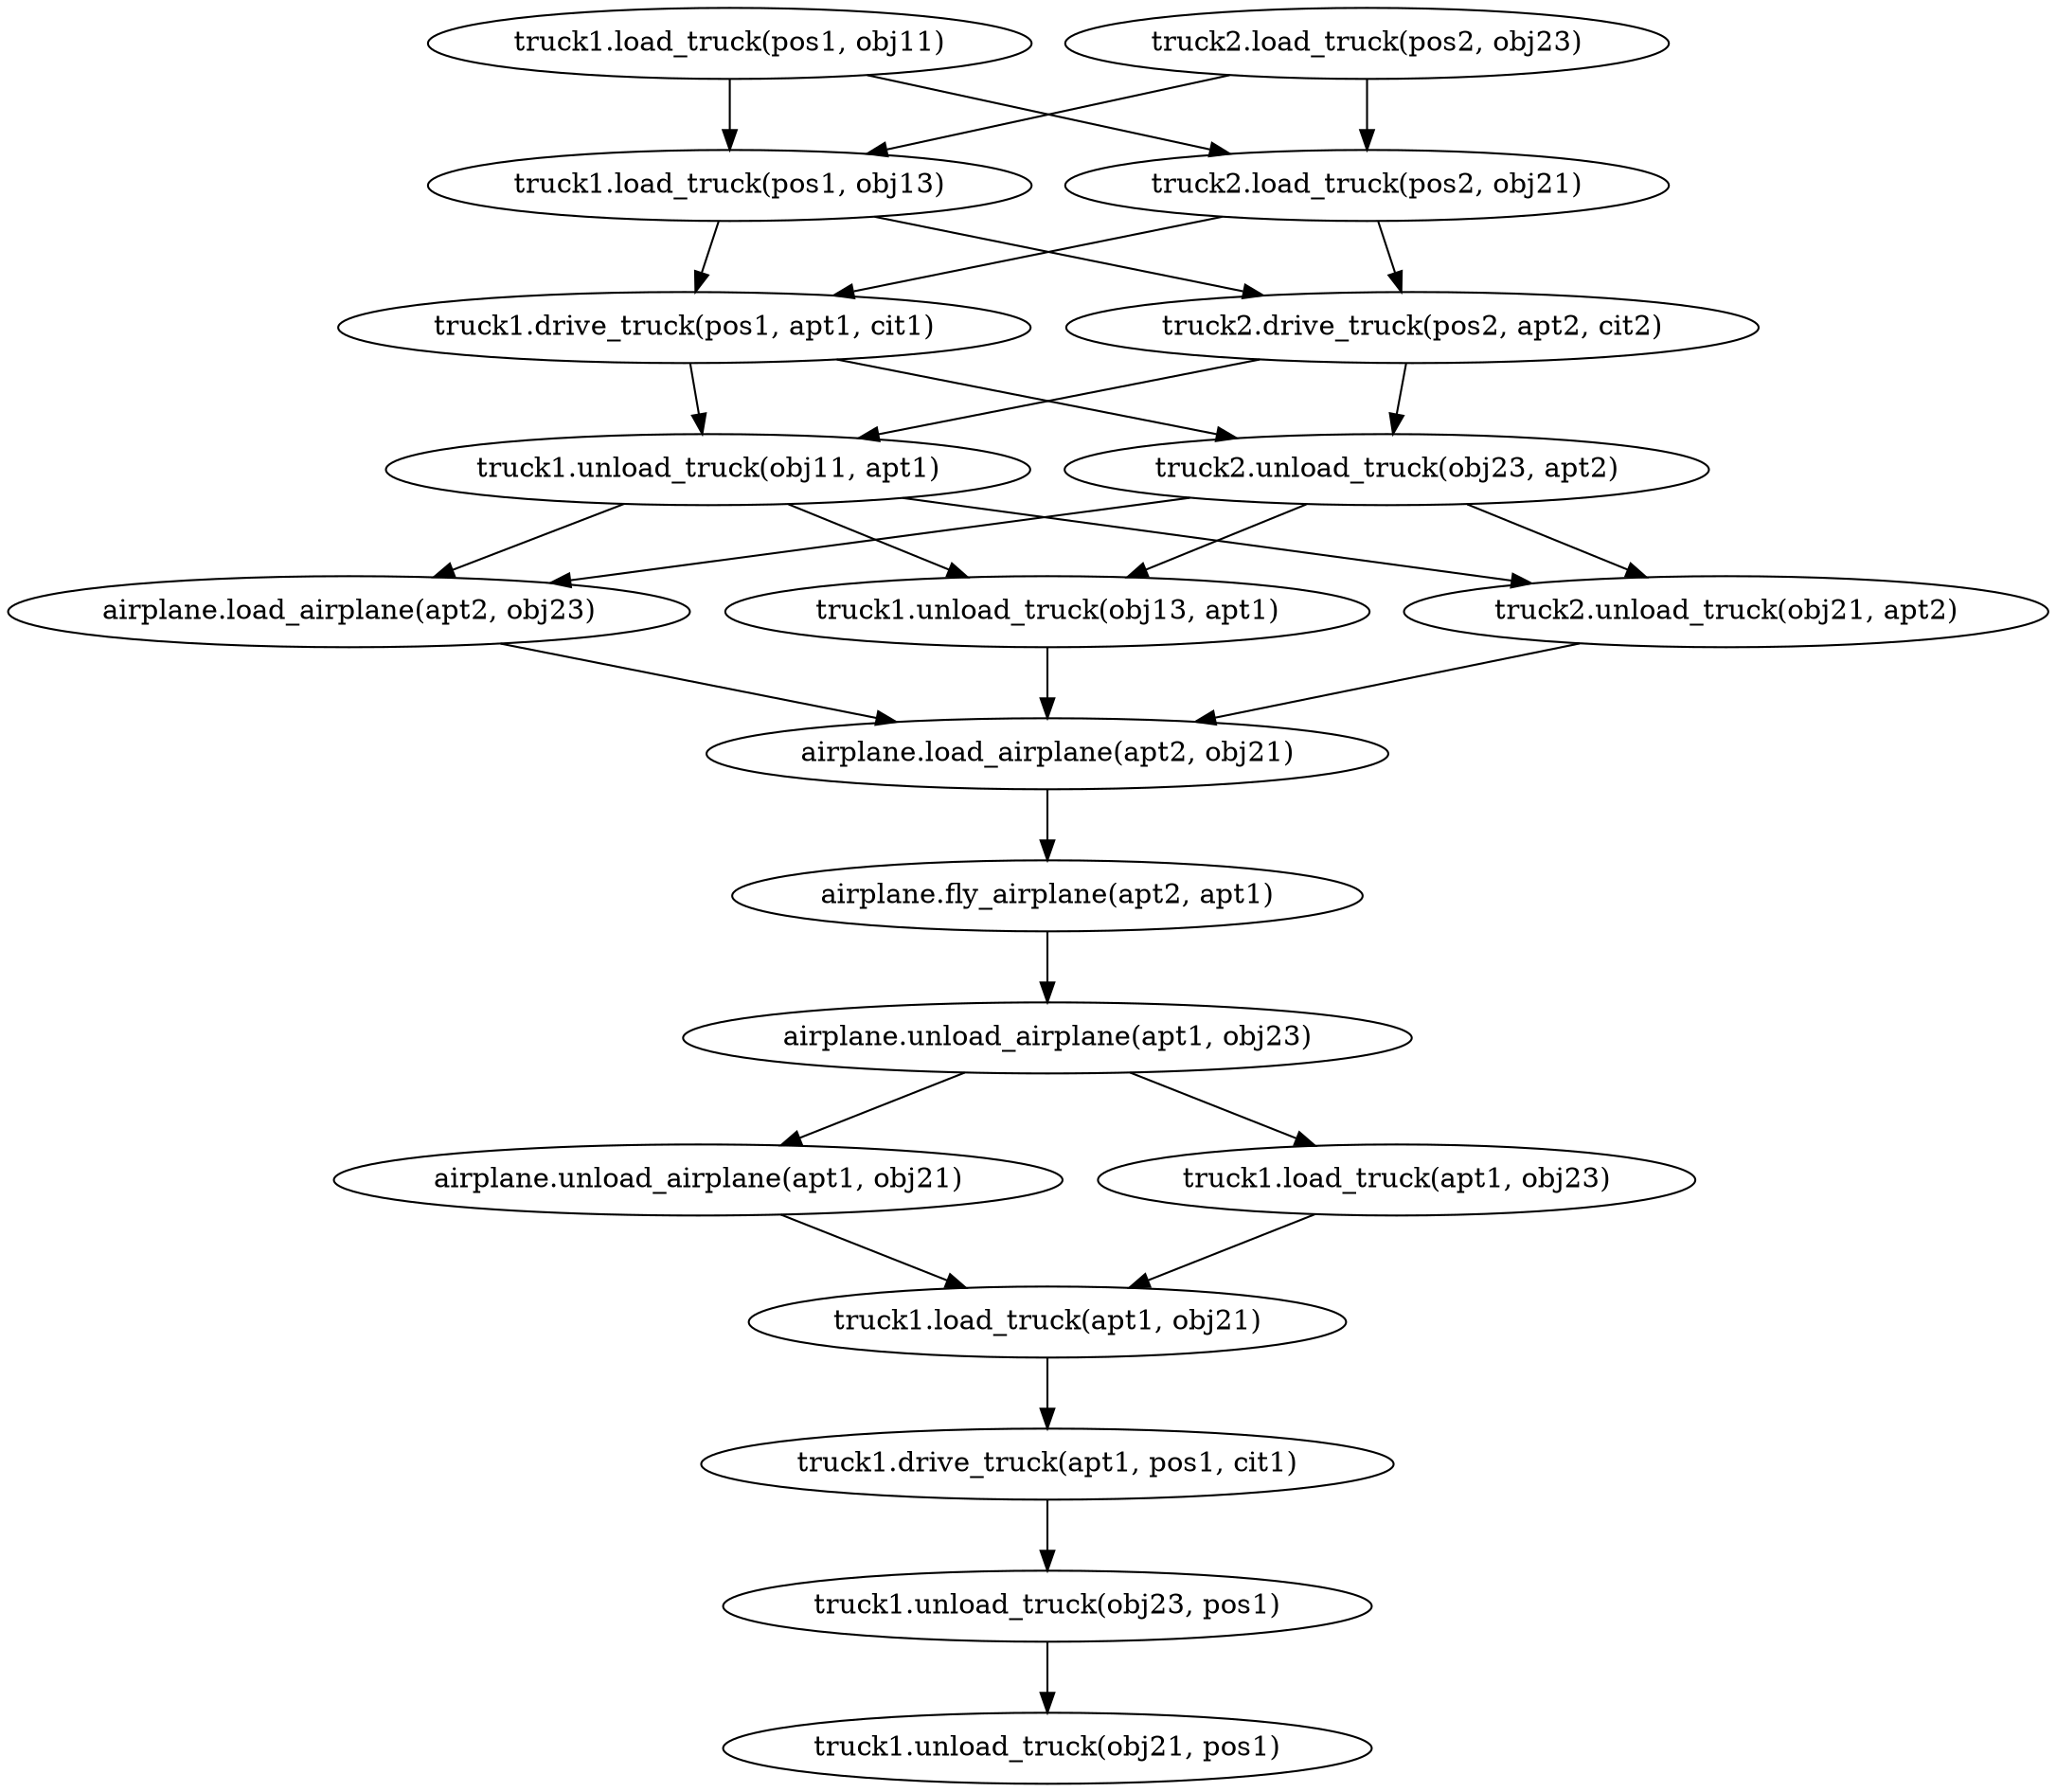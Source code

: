 digraph {
	"truck1.load_truck(pos1, obj11)" -> "truck1.load_truck(pos1, obj13)"
	"truck1.load_truck(pos1, obj11)" -> "truck2.load_truck(pos2, obj21)"
	"truck2.load_truck(pos2, obj23)" -> "truck1.load_truck(pos1, obj13)"
	"truck2.load_truck(pos2, obj23)" -> "truck2.load_truck(pos2, obj21)"
	"truck1.load_truck(pos1, obj13)" -> "truck1.drive_truck(pos1, apt1, cit1)"
	"truck1.load_truck(pos1, obj13)" -> "truck2.drive_truck(pos2, apt2, cit2)"
	"truck2.load_truck(pos2, obj21)" -> "truck1.drive_truck(pos1, apt1, cit1)"
	"truck2.load_truck(pos2, obj21)" -> "truck2.drive_truck(pos2, apt2, cit2)"
	"truck1.drive_truck(pos1, apt1, cit1)" -> "truck1.unload_truck(obj11, apt1)"
	"truck1.drive_truck(pos1, apt1, cit1)" -> "truck2.unload_truck(obj23, apt2)"
	"truck2.drive_truck(pos2, apt2, cit2)" -> "truck1.unload_truck(obj11, apt1)"
	"truck2.drive_truck(pos2, apt2, cit2)" -> "truck2.unload_truck(obj23, apt2)"
	"truck1.unload_truck(obj11, apt1)" -> "airplane.load_airplane(apt2, obj23)"
	"truck1.unload_truck(obj11, apt1)" -> "truck1.unload_truck(obj13, apt1)"
	"truck1.unload_truck(obj11, apt1)" -> "truck2.unload_truck(obj21, apt2)"
	"truck2.unload_truck(obj23, apt2)" -> "airplane.load_airplane(apt2, obj23)"
	"truck2.unload_truck(obj23, apt2)" -> "truck1.unload_truck(obj13, apt1)"
	"truck2.unload_truck(obj23, apt2)" -> "truck2.unload_truck(obj21, apt2)"
	"airplane.load_airplane(apt2, obj23)" -> "airplane.load_airplane(apt2, obj21)"
	"truck1.unload_truck(obj13, apt1)" -> "airplane.load_airplane(apt2, obj21)"
	"truck2.unload_truck(obj21, apt2)" -> "airplane.load_airplane(apt2, obj21)"
	"airplane.load_airplane(apt2, obj21)" -> "airplane.fly_airplane(apt2, apt1)"
	"airplane.fly_airplane(apt2, apt1)" -> "airplane.unload_airplane(apt1, obj23)"
	"airplane.unload_airplane(apt1, obj23)" -> "airplane.unload_airplane(apt1, obj21)"
	"airplane.unload_airplane(apt1, obj23)" -> "truck1.load_truck(apt1, obj23)"
	"airplane.unload_airplane(apt1, obj21)" -> "truck1.load_truck(apt1, obj21)"
	"truck1.load_truck(apt1, obj23)" -> "truck1.load_truck(apt1, obj21)"
	"truck1.load_truck(apt1, obj21)" -> "truck1.drive_truck(apt1, pos1, cit1)"
	"truck1.drive_truck(apt1, pos1, cit1)" -> "truck1.unload_truck(obj23, pos1)"
	"truck1.unload_truck(obj23, pos1)" -> "truck1.unload_truck(obj21, pos1)"
}